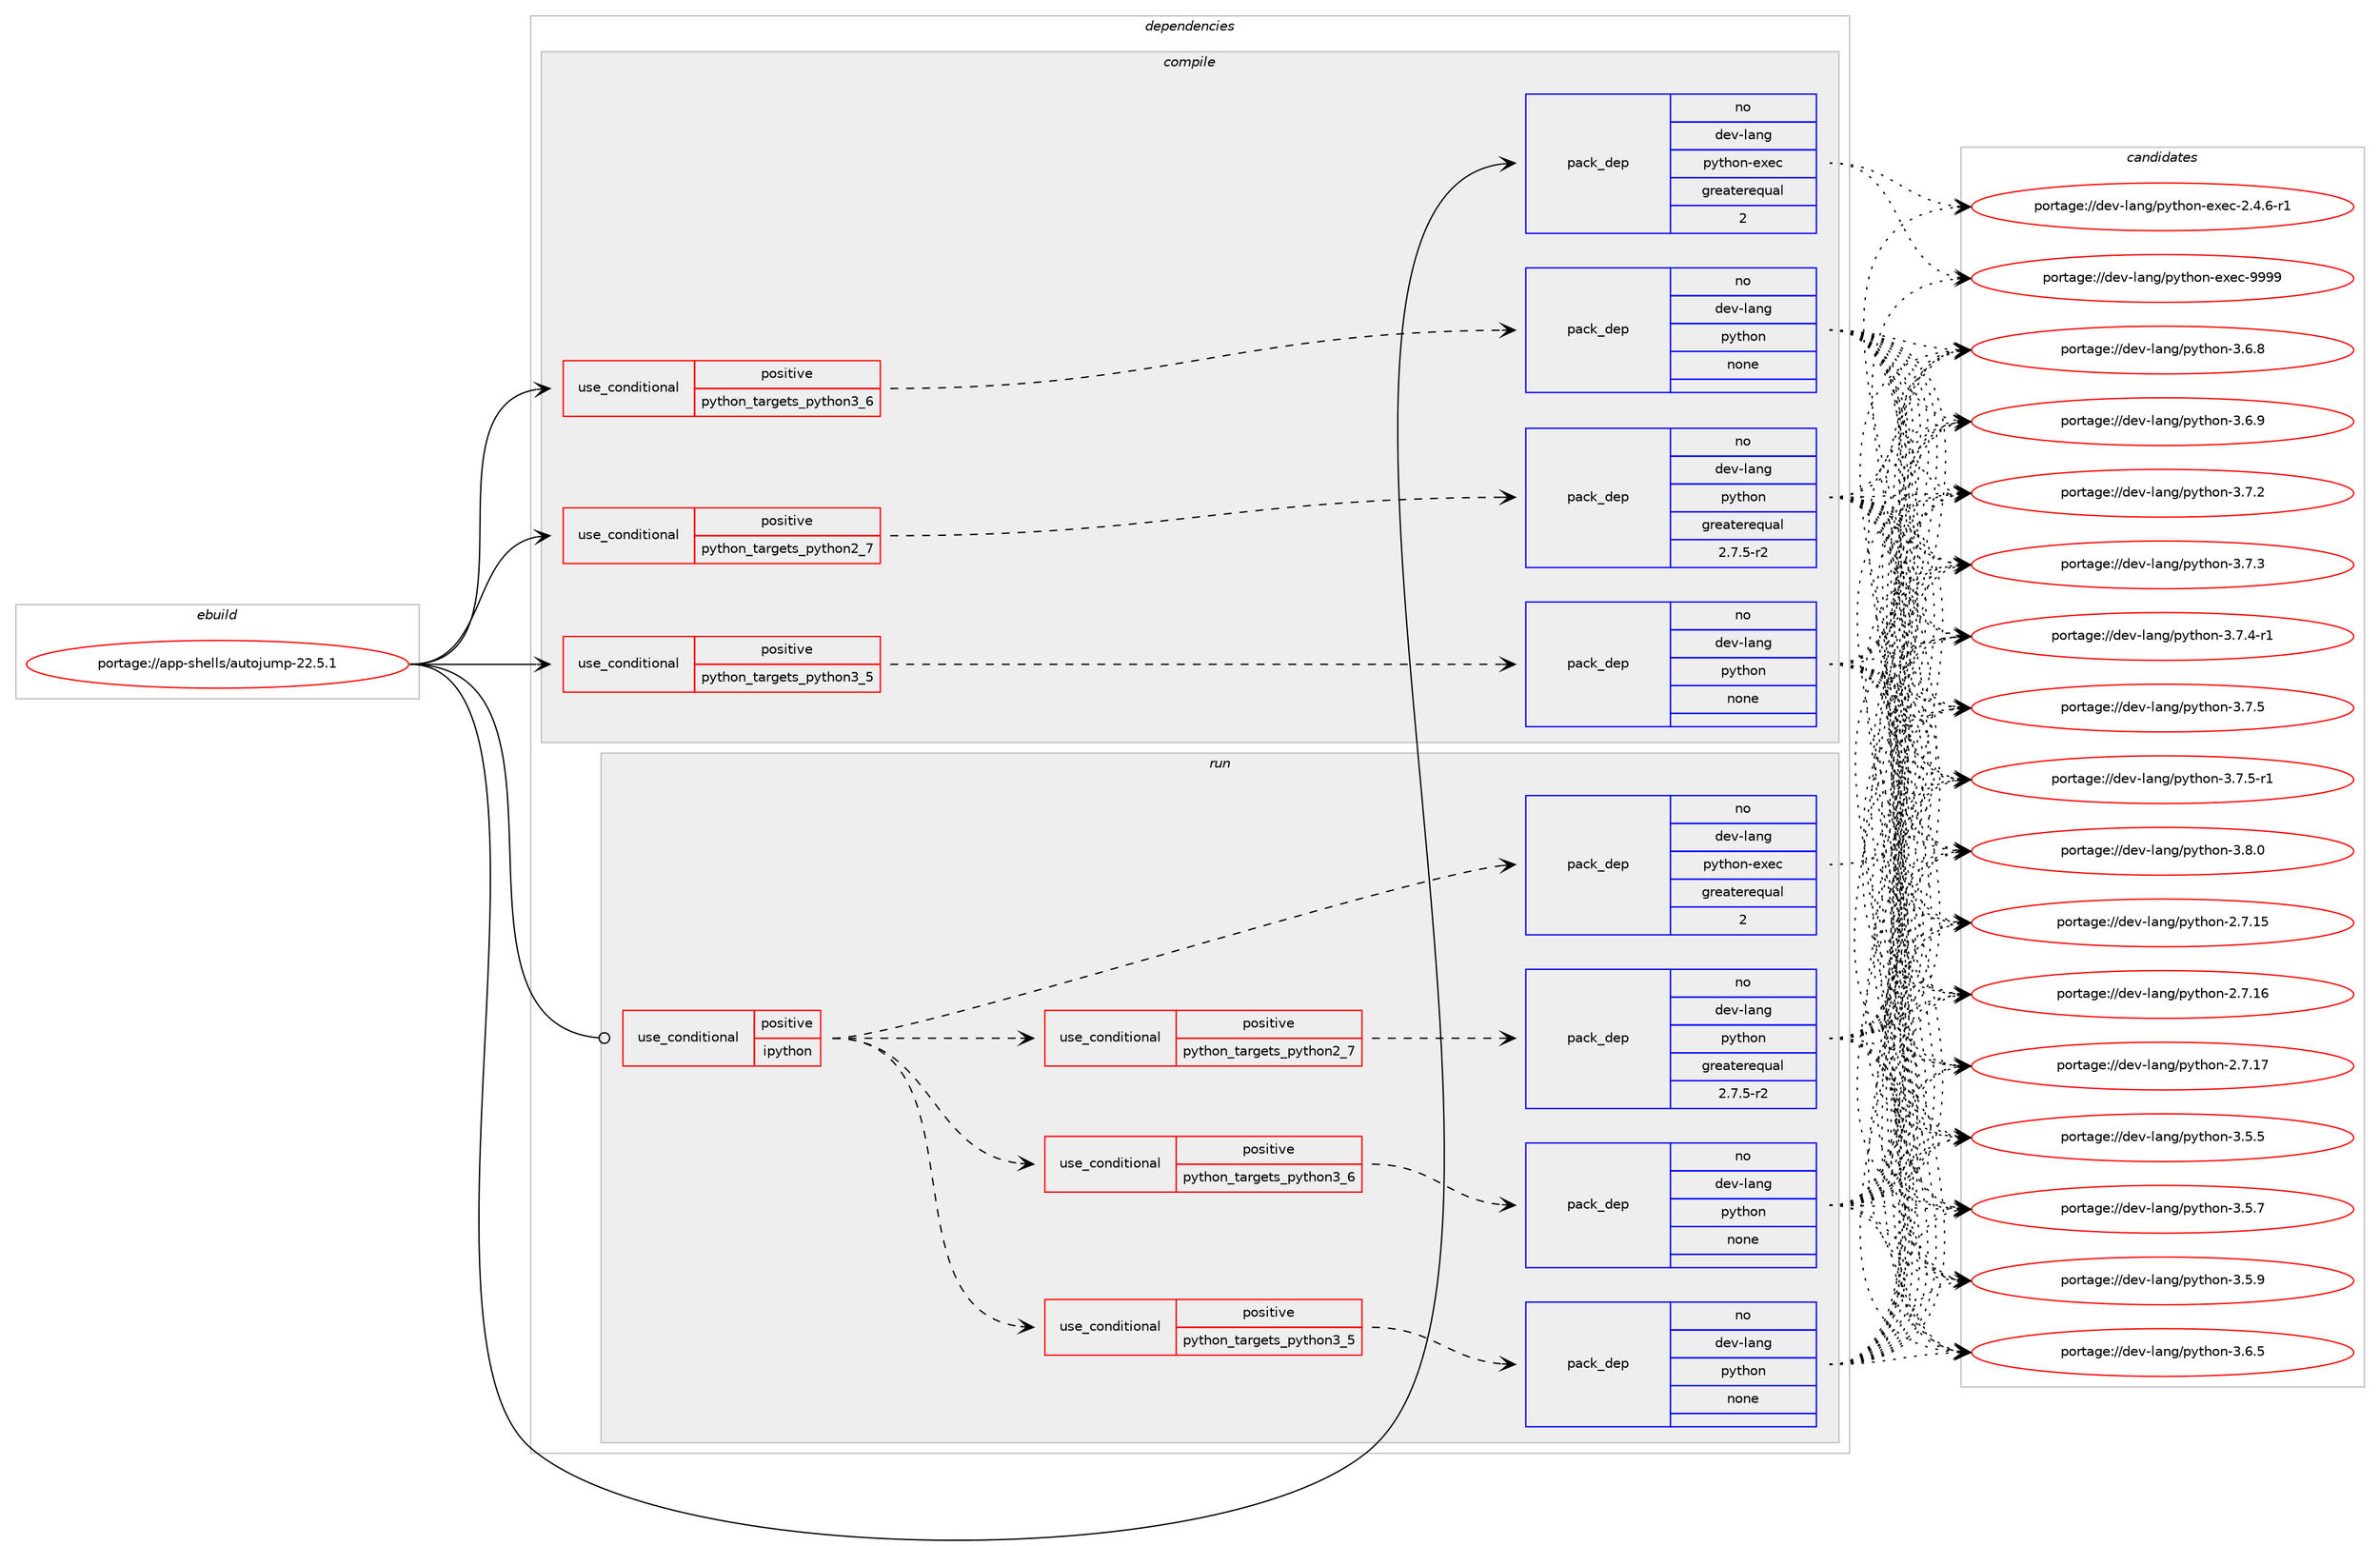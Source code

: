 digraph prolog {

# *************
# Graph options
# *************

newrank=true;
concentrate=true;
compound=true;
graph [rankdir=LR,fontname=Helvetica,fontsize=10,ranksep=1.5];#, ranksep=2.5, nodesep=0.2];
edge  [arrowhead=vee];
node  [fontname=Helvetica,fontsize=10];

# **********
# The ebuild
# **********

subgraph cluster_leftcol {
color=gray;
rank=same;
label=<<i>ebuild</i>>;
id [label="portage://app-shells/autojump-22.5.1", color=red, width=4, href="../app-shells/autojump-22.5.1.svg"];
}

# ****************
# The dependencies
# ****************

subgraph cluster_midcol {
color=gray;
label=<<i>dependencies</i>>;
subgraph cluster_compile {
fillcolor="#eeeeee";
style=filled;
label=<<i>compile</i>>;
subgraph cond10477 {
dependency42433 [label=<<TABLE BORDER="0" CELLBORDER="1" CELLSPACING="0" CELLPADDING="4"><TR><TD ROWSPAN="3" CELLPADDING="10">use_conditional</TD></TR><TR><TD>positive</TD></TR><TR><TD>python_targets_python2_7</TD></TR></TABLE>>, shape=none, color=red];
subgraph pack31250 {
dependency42434 [label=<<TABLE BORDER="0" CELLBORDER="1" CELLSPACING="0" CELLPADDING="4" WIDTH="220"><TR><TD ROWSPAN="6" CELLPADDING="30">pack_dep</TD></TR><TR><TD WIDTH="110">no</TD></TR><TR><TD>dev-lang</TD></TR><TR><TD>python</TD></TR><TR><TD>greaterequal</TD></TR><TR><TD>2.7.5-r2</TD></TR></TABLE>>, shape=none, color=blue];
}
dependency42433:e -> dependency42434:w [weight=20,style="dashed",arrowhead="vee"];
}
id:e -> dependency42433:w [weight=20,style="solid",arrowhead="vee"];
subgraph cond10478 {
dependency42435 [label=<<TABLE BORDER="0" CELLBORDER="1" CELLSPACING="0" CELLPADDING="4"><TR><TD ROWSPAN="3" CELLPADDING="10">use_conditional</TD></TR><TR><TD>positive</TD></TR><TR><TD>python_targets_python3_5</TD></TR></TABLE>>, shape=none, color=red];
subgraph pack31251 {
dependency42436 [label=<<TABLE BORDER="0" CELLBORDER="1" CELLSPACING="0" CELLPADDING="4" WIDTH="220"><TR><TD ROWSPAN="6" CELLPADDING="30">pack_dep</TD></TR><TR><TD WIDTH="110">no</TD></TR><TR><TD>dev-lang</TD></TR><TR><TD>python</TD></TR><TR><TD>none</TD></TR><TR><TD></TD></TR></TABLE>>, shape=none, color=blue];
}
dependency42435:e -> dependency42436:w [weight=20,style="dashed",arrowhead="vee"];
}
id:e -> dependency42435:w [weight=20,style="solid",arrowhead="vee"];
subgraph cond10479 {
dependency42437 [label=<<TABLE BORDER="0" CELLBORDER="1" CELLSPACING="0" CELLPADDING="4"><TR><TD ROWSPAN="3" CELLPADDING="10">use_conditional</TD></TR><TR><TD>positive</TD></TR><TR><TD>python_targets_python3_6</TD></TR></TABLE>>, shape=none, color=red];
subgraph pack31252 {
dependency42438 [label=<<TABLE BORDER="0" CELLBORDER="1" CELLSPACING="0" CELLPADDING="4" WIDTH="220"><TR><TD ROWSPAN="6" CELLPADDING="30">pack_dep</TD></TR><TR><TD WIDTH="110">no</TD></TR><TR><TD>dev-lang</TD></TR><TR><TD>python</TD></TR><TR><TD>none</TD></TR><TR><TD></TD></TR></TABLE>>, shape=none, color=blue];
}
dependency42437:e -> dependency42438:w [weight=20,style="dashed",arrowhead="vee"];
}
id:e -> dependency42437:w [weight=20,style="solid",arrowhead="vee"];
subgraph pack31253 {
dependency42439 [label=<<TABLE BORDER="0" CELLBORDER="1" CELLSPACING="0" CELLPADDING="4" WIDTH="220"><TR><TD ROWSPAN="6" CELLPADDING="30">pack_dep</TD></TR><TR><TD WIDTH="110">no</TD></TR><TR><TD>dev-lang</TD></TR><TR><TD>python-exec</TD></TR><TR><TD>greaterequal</TD></TR><TR><TD>2</TD></TR></TABLE>>, shape=none, color=blue];
}
id:e -> dependency42439:w [weight=20,style="solid",arrowhead="vee"];
}
subgraph cluster_compileandrun {
fillcolor="#eeeeee";
style=filled;
label=<<i>compile and run</i>>;
}
subgraph cluster_run {
fillcolor="#eeeeee";
style=filled;
label=<<i>run</i>>;
subgraph cond10480 {
dependency42440 [label=<<TABLE BORDER="0" CELLBORDER="1" CELLSPACING="0" CELLPADDING="4"><TR><TD ROWSPAN="3" CELLPADDING="10">use_conditional</TD></TR><TR><TD>positive</TD></TR><TR><TD>ipython</TD></TR></TABLE>>, shape=none, color=red];
subgraph cond10481 {
dependency42441 [label=<<TABLE BORDER="0" CELLBORDER="1" CELLSPACING="0" CELLPADDING="4"><TR><TD ROWSPAN="3" CELLPADDING="10">use_conditional</TD></TR><TR><TD>positive</TD></TR><TR><TD>python_targets_python2_7</TD></TR></TABLE>>, shape=none, color=red];
subgraph pack31254 {
dependency42442 [label=<<TABLE BORDER="0" CELLBORDER="1" CELLSPACING="0" CELLPADDING="4" WIDTH="220"><TR><TD ROWSPAN="6" CELLPADDING="30">pack_dep</TD></TR><TR><TD WIDTH="110">no</TD></TR><TR><TD>dev-lang</TD></TR><TR><TD>python</TD></TR><TR><TD>greaterequal</TD></TR><TR><TD>2.7.5-r2</TD></TR></TABLE>>, shape=none, color=blue];
}
dependency42441:e -> dependency42442:w [weight=20,style="dashed",arrowhead="vee"];
}
dependency42440:e -> dependency42441:w [weight=20,style="dashed",arrowhead="vee"];
subgraph cond10482 {
dependency42443 [label=<<TABLE BORDER="0" CELLBORDER="1" CELLSPACING="0" CELLPADDING="4"><TR><TD ROWSPAN="3" CELLPADDING="10">use_conditional</TD></TR><TR><TD>positive</TD></TR><TR><TD>python_targets_python3_5</TD></TR></TABLE>>, shape=none, color=red];
subgraph pack31255 {
dependency42444 [label=<<TABLE BORDER="0" CELLBORDER="1" CELLSPACING="0" CELLPADDING="4" WIDTH="220"><TR><TD ROWSPAN="6" CELLPADDING="30">pack_dep</TD></TR><TR><TD WIDTH="110">no</TD></TR><TR><TD>dev-lang</TD></TR><TR><TD>python</TD></TR><TR><TD>none</TD></TR><TR><TD></TD></TR></TABLE>>, shape=none, color=blue];
}
dependency42443:e -> dependency42444:w [weight=20,style="dashed",arrowhead="vee"];
}
dependency42440:e -> dependency42443:w [weight=20,style="dashed",arrowhead="vee"];
subgraph cond10483 {
dependency42445 [label=<<TABLE BORDER="0" CELLBORDER="1" CELLSPACING="0" CELLPADDING="4"><TR><TD ROWSPAN="3" CELLPADDING="10">use_conditional</TD></TR><TR><TD>positive</TD></TR><TR><TD>python_targets_python3_6</TD></TR></TABLE>>, shape=none, color=red];
subgraph pack31256 {
dependency42446 [label=<<TABLE BORDER="0" CELLBORDER="1" CELLSPACING="0" CELLPADDING="4" WIDTH="220"><TR><TD ROWSPAN="6" CELLPADDING="30">pack_dep</TD></TR><TR><TD WIDTH="110">no</TD></TR><TR><TD>dev-lang</TD></TR><TR><TD>python</TD></TR><TR><TD>none</TD></TR><TR><TD></TD></TR></TABLE>>, shape=none, color=blue];
}
dependency42445:e -> dependency42446:w [weight=20,style="dashed",arrowhead="vee"];
}
dependency42440:e -> dependency42445:w [weight=20,style="dashed",arrowhead="vee"];
subgraph pack31257 {
dependency42447 [label=<<TABLE BORDER="0" CELLBORDER="1" CELLSPACING="0" CELLPADDING="4" WIDTH="220"><TR><TD ROWSPAN="6" CELLPADDING="30">pack_dep</TD></TR><TR><TD WIDTH="110">no</TD></TR><TR><TD>dev-lang</TD></TR><TR><TD>python-exec</TD></TR><TR><TD>greaterequal</TD></TR><TR><TD>2</TD></TR></TABLE>>, shape=none, color=blue];
}
dependency42440:e -> dependency42447:w [weight=20,style="dashed",arrowhead="vee"];
}
id:e -> dependency42440:w [weight=20,style="solid",arrowhead="odot"];
}
}

# **************
# The candidates
# **************

subgraph cluster_choices {
rank=same;
color=gray;
label=<<i>candidates</i>>;

subgraph choice31250 {
color=black;
nodesep=1;
choiceportage10010111845108971101034711212111610411111045504655464953 [label="portage://dev-lang/python-2.7.15", color=red, width=4,href="../dev-lang/python-2.7.15.svg"];
choiceportage10010111845108971101034711212111610411111045504655464954 [label="portage://dev-lang/python-2.7.16", color=red, width=4,href="../dev-lang/python-2.7.16.svg"];
choiceportage10010111845108971101034711212111610411111045504655464955 [label="portage://dev-lang/python-2.7.17", color=red, width=4,href="../dev-lang/python-2.7.17.svg"];
choiceportage100101118451089711010347112121116104111110455146534653 [label="portage://dev-lang/python-3.5.5", color=red, width=4,href="../dev-lang/python-3.5.5.svg"];
choiceportage100101118451089711010347112121116104111110455146534655 [label="portage://dev-lang/python-3.5.7", color=red, width=4,href="../dev-lang/python-3.5.7.svg"];
choiceportage100101118451089711010347112121116104111110455146534657 [label="portage://dev-lang/python-3.5.9", color=red, width=4,href="../dev-lang/python-3.5.9.svg"];
choiceportage100101118451089711010347112121116104111110455146544653 [label="portage://dev-lang/python-3.6.5", color=red, width=4,href="../dev-lang/python-3.6.5.svg"];
choiceportage100101118451089711010347112121116104111110455146544656 [label="portage://dev-lang/python-3.6.8", color=red, width=4,href="../dev-lang/python-3.6.8.svg"];
choiceportage100101118451089711010347112121116104111110455146544657 [label="portage://dev-lang/python-3.6.9", color=red, width=4,href="../dev-lang/python-3.6.9.svg"];
choiceportage100101118451089711010347112121116104111110455146554650 [label="portage://dev-lang/python-3.7.2", color=red, width=4,href="../dev-lang/python-3.7.2.svg"];
choiceportage100101118451089711010347112121116104111110455146554651 [label="portage://dev-lang/python-3.7.3", color=red, width=4,href="../dev-lang/python-3.7.3.svg"];
choiceportage1001011184510897110103471121211161041111104551465546524511449 [label="portage://dev-lang/python-3.7.4-r1", color=red, width=4,href="../dev-lang/python-3.7.4-r1.svg"];
choiceportage100101118451089711010347112121116104111110455146554653 [label="portage://dev-lang/python-3.7.5", color=red, width=4,href="../dev-lang/python-3.7.5.svg"];
choiceportage1001011184510897110103471121211161041111104551465546534511449 [label="portage://dev-lang/python-3.7.5-r1", color=red, width=4,href="../dev-lang/python-3.7.5-r1.svg"];
choiceportage100101118451089711010347112121116104111110455146564648 [label="portage://dev-lang/python-3.8.0", color=red, width=4,href="../dev-lang/python-3.8.0.svg"];
dependency42434:e -> choiceportage10010111845108971101034711212111610411111045504655464953:w [style=dotted,weight="100"];
dependency42434:e -> choiceportage10010111845108971101034711212111610411111045504655464954:w [style=dotted,weight="100"];
dependency42434:e -> choiceportage10010111845108971101034711212111610411111045504655464955:w [style=dotted,weight="100"];
dependency42434:e -> choiceportage100101118451089711010347112121116104111110455146534653:w [style=dotted,weight="100"];
dependency42434:e -> choiceportage100101118451089711010347112121116104111110455146534655:w [style=dotted,weight="100"];
dependency42434:e -> choiceportage100101118451089711010347112121116104111110455146534657:w [style=dotted,weight="100"];
dependency42434:e -> choiceportage100101118451089711010347112121116104111110455146544653:w [style=dotted,weight="100"];
dependency42434:e -> choiceportage100101118451089711010347112121116104111110455146544656:w [style=dotted,weight="100"];
dependency42434:e -> choiceportage100101118451089711010347112121116104111110455146544657:w [style=dotted,weight="100"];
dependency42434:e -> choiceportage100101118451089711010347112121116104111110455146554650:w [style=dotted,weight="100"];
dependency42434:e -> choiceportage100101118451089711010347112121116104111110455146554651:w [style=dotted,weight="100"];
dependency42434:e -> choiceportage1001011184510897110103471121211161041111104551465546524511449:w [style=dotted,weight="100"];
dependency42434:e -> choiceportage100101118451089711010347112121116104111110455146554653:w [style=dotted,weight="100"];
dependency42434:e -> choiceportage1001011184510897110103471121211161041111104551465546534511449:w [style=dotted,weight="100"];
dependency42434:e -> choiceportage100101118451089711010347112121116104111110455146564648:w [style=dotted,weight="100"];
}
subgraph choice31251 {
color=black;
nodesep=1;
choiceportage10010111845108971101034711212111610411111045504655464953 [label="portage://dev-lang/python-2.7.15", color=red, width=4,href="../dev-lang/python-2.7.15.svg"];
choiceportage10010111845108971101034711212111610411111045504655464954 [label="portage://dev-lang/python-2.7.16", color=red, width=4,href="../dev-lang/python-2.7.16.svg"];
choiceportage10010111845108971101034711212111610411111045504655464955 [label="portage://dev-lang/python-2.7.17", color=red, width=4,href="../dev-lang/python-2.7.17.svg"];
choiceportage100101118451089711010347112121116104111110455146534653 [label="portage://dev-lang/python-3.5.5", color=red, width=4,href="../dev-lang/python-3.5.5.svg"];
choiceportage100101118451089711010347112121116104111110455146534655 [label="portage://dev-lang/python-3.5.7", color=red, width=4,href="../dev-lang/python-3.5.7.svg"];
choiceportage100101118451089711010347112121116104111110455146534657 [label="portage://dev-lang/python-3.5.9", color=red, width=4,href="../dev-lang/python-3.5.9.svg"];
choiceportage100101118451089711010347112121116104111110455146544653 [label="portage://dev-lang/python-3.6.5", color=red, width=4,href="../dev-lang/python-3.6.5.svg"];
choiceportage100101118451089711010347112121116104111110455146544656 [label="portage://dev-lang/python-3.6.8", color=red, width=4,href="../dev-lang/python-3.6.8.svg"];
choiceportage100101118451089711010347112121116104111110455146544657 [label="portage://dev-lang/python-3.6.9", color=red, width=4,href="../dev-lang/python-3.6.9.svg"];
choiceportage100101118451089711010347112121116104111110455146554650 [label="portage://dev-lang/python-3.7.2", color=red, width=4,href="../dev-lang/python-3.7.2.svg"];
choiceportage100101118451089711010347112121116104111110455146554651 [label="portage://dev-lang/python-3.7.3", color=red, width=4,href="../dev-lang/python-3.7.3.svg"];
choiceportage1001011184510897110103471121211161041111104551465546524511449 [label="portage://dev-lang/python-3.7.4-r1", color=red, width=4,href="../dev-lang/python-3.7.4-r1.svg"];
choiceportage100101118451089711010347112121116104111110455146554653 [label="portage://dev-lang/python-3.7.5", color=red, width=4,href="../dev-lang/python-3.7.5.svg"];
choiceportage1001011184510897110103471121211161041111104551465546534511449 [label="portage://dev-lang/python-3.7.5-r1", color=red, width=4,href="../dev-lang/python-3.7.5-r1.svg"];
choiceportage100101118451089711010347112121116104111110455146564648 [label="portage://dev-lang/python-3.8.0", color=red, width=4,href="../dev-lang/python-3.8.0.svg"];
dependency42436:e -> choiceportage10010111845108971101034711212111610411111045504655464953:w [style=dotted,weight="100"];
dependency42436:e -> choiceportage10010111845108971101034711212111610411111045504655464954:w [style=dotted,weight="100"];
dependency42436:e -> choiceportage10010111845108971101034711212111610411111045504655464955:w [style=dotted,weight="100"];
dependency42436:e -> choiceportage100101118451089711010347112121116104111110455146534653:w [style=dotted,weight="100"];
dependency42436:e -> choiceportage100101118451089711010347112121116104111110455146534655:w [style=dotted,weight="100"];
dependency42436:e -> choiceportage100101118451089711010347112121116104111110455146534657:w [style=dotted,weight="100"];
dependency42436:e -> choiceportage100101118451089711010347112121116104111110455146544653:w [style=dotted,weight="100"];
dependency42436:e -> choiceportage100101118451089711010347112121116104111110455146544656:w [style=dotted,weight="100"];
dependency42436:e -> choiceportage100101118451089711010347112121116104111110455146544657:w [style=dotted,weight="100"];
dependency42436:e -> choiceportage100101118451089711010347112121116104111110455146554650:w [style=dotted,weight="100"];
dependency42436:e -> choiceportage100101118451089711010347112121116104111110455146554651:w [style=dotted,weight="100"];
dependency42436:e -> choiceportage1001011184510897110103471121211161041111104551465546524511449:w [style=dotted,weight="100"];
dependency42436:e -> choiceportage100101118451089711010347112121116104111110455146554653:w [style=dotted,weight="100"];
dependency42436:e -> choiceportage1001011184510897110103471121211161041111104551465546534511449:w [style=dotted,weight="100"];
dependency42436:e -> choiceportage100101118451089711010347112121116104111110455146564648:w [style=dotted,weight="100"];
}
subgraph choice31252 {
color=black;
nodesep=1;
choiceportage10010111845108971101034711212111610411111045504655464953 [label="portage://dev-lang/python-2.7.15", color=red, width=4,href="../dev-lang/python-2.7.15.svg"];
choiceportage10010111845108971101034711212111610411111045504655464954 [label="portage://dev-lang/python-2.7.16", color=red, width=4,href="../dev-lang/python-2.7.16.svg"];
choiceportage10010111845108971101034711212111610411111045504655464955 [label="portage://dev-lang/python-2.7.17", color=red, width=4,href="../dev-lang/python-2.7.17.svg"];
choiceportage100101118451089711010347112121116104111110455146534653 [label="portage://dev-lang/python-3.5.5", color=red, width=4,href="../dev-lang/python-3.5.5.svg"];
choiceportage100101118451089711010347112121116104111110455146534655 [label="portage://dev-lang/python-3.5.7", color=red, width=4,href="../dev-lang/python-3.5.7.svg"];
choiceportage100101118451089711010347112121116104111110455146534657 [label="portage://dev-lang/python-3.5.9", color=red, width=4,href="../dev-lang/python-3.5.9.svg"];
choiceportage100101118451089711010347112121116104111110455146544653 [label="portage://dev-lang/python-3.6.5", color=red, width=4,href="../dev-lang/python-3.6.5.svg"];
choiceportage100101118451089711010347112121116104111110455146544656 [label="portage://dev-lang/python-3.6.8", color=red, width=4,href="../dev-lang/python-3.6.8.svg"];
choiceportage100101118451089711010347112121116104111110455146544657 [label="portage://dev-lang/python-3.6.9", color=red, width=4,href="../dev-lang/python-3.6.9.svg"];
choiceportage100101118451089711010347112121116104111110455146554650 [label="portage://dev-lang/python-3.7.2", color=red, width=4,href="../dev-lang/python-3.7.2.svg"];
choiceportage100101118451089711010347112121116104111110455146554651 [label="portage://dev-lang/python-3.7.3", color=red, width=4,href="../dev-lang/python-3.7.3.svg"];
choiceportage1001011184510897110103471121211161041111104551465546524511449 [label="portage://dev-lang/python-3.7.4-r1", color=red, width=4,href="../dev-lang/python-3.7.4-r1.svg"];
choiceportage100101118451089711010347112121116104111110455146554653 [label="portage://dev-lang/python-3.7.5", color=red, width=4,href="../dev-lang/python-3.7.5.svg"];
choiceportage1001011184510897110103471121211161041111104551465546534511449 [label="portage://dev-lang/python-3.7.5-r1", color=red, width=4,href="../dev-lang/python-3.7.5-r1.svg"];
choiceportage100101118451089711010347112121116104111110455146564648 [label="portage://dev-lang/python-3.8.0", color=red, width=4,href="../dev-lang/python-3.8.0.svg"];
dependency42438:e -> choiceportage10010111845108971101034711212111610411111045504655464953:w [style=dotted,weight="100"];
dependency42438:e -> choiceportage10010111845108971101034711212111610411111045504655464954:w [style=dotted,weight="100"];
dependency42438:e -> choiceportage10010111845108971101034711212111610411111045504655464955:w [style=dotted,weight="100"];
dependency42438:e -> choiceportage100101118451089711010347112121116104111110455146534653:w [style=dotted,weight="100"];
dependency42438:e -> choiceportage100101118451089711010347112121116104111110455146534655:w [style=dotted,weight="100"];
dependency42438:e -> choiceportage100101118451089711010347112121116104111110455146534657:w [style=dotted,weight="100"];
dependency42438:e -> choiceportage100101118451089711010347112121116104111110455146544653:w [style=dotted,weight="100"];
dependency42438:e -> choiceportage100101118451089711010347112121116104111110455146544656:w [style=dotted,weight="100"];
dependency42438:e -> choiceportage100101118451089711010347112121116104111110455146544657:w [style=dotted,weight="100"];
dependency42438:e -> choiceportage100101118451089711010347112121116104111110455146554650:w [style=dotted,weight="100"];
dependency42438:e -> choiceportage100101118451089711010347112121116104111110455146554651:w [style=dotted,weight="100"];
dependency42438:e -> choiceportage1001011184510897110103471121211161041111104551465546524511449:w [style=dotted,weight="100"];
dependency42438:e -> choiceportage100101118451089711010347112121116104111110455146554653:w [style=dotted,weight="100"];
dependency42438:e -> choiceportage1001011184510897110103471121211161041111104551465546534511449:w [style=dotted,weight="100"];
dependency42438:e -> choiceportage100101118451089711010347112121116104111110455146564648:w [style=dotted,weight="100"];
}
subgraph choice31253 {
color=black;
nodesep=1;
choiceportage10010111845108971101034711212111610411111045101120101994550465246544511449 [label="portage://dev-lang/python-exec-2.4.6-r1", color=red, width=4,href="../dev-lang/python-exec-2.4.6-r1.svg"];
choiceportage10010111845108971101034711212111610411111045101120101994557575757 [label="portage://dev-lang/python-exec-9999", color=red, width=4,href="../dev-lang/python-exec-9999.svg"];
dependency42439:e -> choiceportage10010111845108971101034711212111610411111045101120101994550465246544511449:w [style=dotted,weight="100"];
dependency42439:e -> choiceportage10010111845108971101034711212111610411111045101120101994557575757:w [style=dotted,weight="100"];
}
subgraph choice31254 {
color=black;
nodesep=1;
choiceportage10010111845108971101034711212111610411111045504655464953 [label="portage://dev-lang/python-2.7.15", color=red, width=4,href="../dev-lang/python-2.7.15.svg"];
choiceportage10010111845108971101034711212111610411111045504655464954 [label="portage://dev-lang/python-2.7.16", color=red, width=4,href="../dev-lang/python-2.7.16.svg"];
choiceportage10010111845108971101034711212111610411111045504655464955 [label="portage://dev-lang/python-2.7.17", color=red, width=4,href="../dev-lang/python-2.7.17.svg"];
choiceportage100101118451089711010347112121116104111110455146534653 [label="portage://dev-lang/python-3.5.5", color=red, width=4,href="../dev-lang/python-3.5.5.svg"];
choiceportage100101118451089711010347112121116104111110455146534655 [label="portage://dev-lang/python-3.5.7", color=red, width=4,href="../dev-lang/python-3.5.7.svg"];
choiceportage100101118451089711010347112121116104111110455146534657 [label="portage://dev-lang/python-3.5.9", color=red, width=4,href="../dev-lang/python-3.5.9.svg"];
choiceportage100101118451089711010347112121116104111110455146544653 [label="portage://dev-lang/python-3.6.5", color=red, width=4,href="../dev-lang/python-3.6.5.svg"];
choiceportage100101118451089711010347112121116104111110455146544656 [label="portage://dev-lang/python-3.6.8", color=red, width=4,href="../dev-lang/python-3.6.8.svg"];
choiceportage100101118451089711010347112121116104111110455146544657 [label="portage://dev-lang/python-3.6.9", color=red, width=4,href="../dev-lang/python-3.6.9.svg"];
choiceportage100101118451089711010347112121116104111110455146554650 [label="portage://dev-lang/python-3.7.2", color=red, width=4,href="../dev-lang/python-3.7.2.svg"];
choiceportage100101118451089711010347112121116104111110455146554651 [label="portage://dev-lang/python-3.7.3", color=red, width=4,href="../dev-lang/python-3.7.3.svg"];
choiceportage1001011184510897110103471121211161041111104551465546524511449 [label="portage://dev-lang/python-3.7.4-r1", color=red, width=4,href="../dev-lang/python-3.7.4-r1.svg"];
choiceportage100101118451089711010347112121116104111110455146554653 [label="portage://dev-lang/python-3.7.5", color=red, width=4,href="../dev-lang/python-3.7.5.svg"];
choiceportage1001011184510897110103471121211161041111104551465546534511449 [label="portage://dev-lang/python-3.7.5-r1", color=red, width=4,href="../dev-lang/python-3.7.5-r1.svg"];
choiceportage100101118451089711010347112121116104111110455146564648 [label="portage://dev-lang/python-3.8.0", color=red, width=4,href="../dev-lang/python-3.8.0.svg"];
dependency42442:e -> choiceportage10010111845108971101034711212111610411111045504655464953:w [style=dotted,weight="100"];
dependency42442:e -> choiceportage10010111845108971101034711212111610411111045504655464954:w [style=dotted,weight="100"];
dependency42442:e -> choiceportage10010111845108971101034711212111610411111045504655464955:w [style=dotted,weight="100"];
dependency42442:e -> choiceportage100101118451089711010347112121116104111110455146534653:w [style=dotted,weight="100"];
dependency42442:e -> choiceportage100101118451089711010347112121116104111110455146534655:w [style=dotted,weight="100"];
dependency42442:e -> choiceportage100101118451089711010347112121116104111110455146534657:w [style=dotted,weight="100"];
dependency42442:e -> choiceportage100101118451089711010347112121116104111110455146544653:w [style=dotted,weight="100"];
dependency42442:e -> choiceportage100101118451089711010347112121116104111110455146544656:w [style=dotted,weight="100"];
dependency42442:e -> choiceportage100101118451089711010347112121116104111110455146544657:w [style=dotted,weight="100"];
dependency42442:e -> choiceportage100101118451089711010347112121116104111110455146554650:w [style=dotted,weight="100"];
dependency42442:e -> choiceportage100101118451089711010347112121116104111110455146554651:w [style=dotted,weight="100"];
dependency42442:e -> choiceportage1001011184510897110103471121211161041111104551465546524511449:w [style=dotted,weight="100"];
dependency42442:e -> choiceportage100101118451089711010347112121116104111110455146554653:w [style=dotted,weight="100"];
dependency42442:e -> choiceportage1001011184510897110103471121211161041111104551465546534511449:w [style=dotted,weight="100"];
dependency42442:e -> choiceportage100101118451089711010347112121116104111110455146564648:w [style=dotted,weight="100"];
}
subgraph choice31255 {
color=black;
nodesep=1;
choiceportage10010111845108971101034711212111610411111045504655464953 [label="portage://dev-lang/python-2.7.15", color=red, width=4,href="../dev-lang/python-2.7.15.svg"];
choiceportage10010111845108971101034711212111610411111045504655464954 [label="portage://dev-lang/python-2.7.16", color=red, width=4,href="../dev-lang/python-2.7.16.svg"];
choiceportage10010111845108971101034711212111610411111045504655464955 [label="portage://dev-lang/python-2.7.17", color=red, width=4,href="../dev-lang/python-2.7.17.svg"];
choiceportage100101118451089711010347112121116104111110455146534653 [label="portage://dev-lang/python-3.5.5", color=red, width=4,href="../dev-lang/python-3.5.5.svg"];
choiceportage100101118451089711010347112121116104111110455146534655 [label="portage://dev-lang/python-3.5.7", color=red, width=4,href="../dev-lang/python-3.5.7.svg"];
choiceportage100101118451089711010347112121116104111110455146534657 [label="portage://dev-lang/python-3.5.9", color=red, width=4,href="../dev-lang/python-3.5.9.svg"];
choiceportage100101118451089711010347112121116104111110455146544653 [label="portage://dev-lang/python-3.6.5", color=red, width=4,href="../dev-lang/python-3.6.5.svg"];
choiceportage100101118451089711010347112121116104111110455146544656 [label="portage://dev-lang/python-3.6.8", color=red, width=4,href="../dev-lang/python-3.6.8.svg"];
choiceportage100101118451089711010347112121116104111110455146544657 [label="portage://dev-lang/python-3.6.9", color=red, width=4,href="../dev-lang/python-3.6.9.svg"];
choiceportage100101118451089711010347112121116104111110455146554650 [label="portage://dev-lang/python-3.7.2", color=red, width=4,href="../dev-lang/python-3.7.2.svg"];
choiceportage100101118451089711010347112121116104111110455146554651 [label="portage://dev-lang/python-3.7.3", color=red, width=4,href="../dev-lang/python-3.7.3.svg"];
choiceportage1001011184510897110103471121211161041111104551465546524511449 [label="portage://dev-lang/python-3.7.4-r1", color=red, width=4,href="../dev-lang/python-3.7.4-r1.svg"];
choiceportage100101118451089711010347112121116104111110455146554653 [label="portage://dev-lang/python-3.7.5", color=red, width=4,href="../dev-lang/python-3.7.5.svg"];
choiceportage1001011184510897110103471121211161041111104551465546534511449 [label="portage://dev-lang/python-3.7.5-r1", color=red, width=4,href="../dev-lang/python-3.7.5-r1.svg"];
choiceportage100101118451089711010347112121116104111110455146564648 [label="portage://dev-lang/python-3.8.0", color=red, width=4,href="../dev-lang/python-3.8.0.svg"];
dependency42444:e -> choiceportage10010111845108971101034711212111610411111045504655464953:w [style=dotted,weight="100"];
dependency42444:e -> choiceportage10010111845108971101034711212111610411111045504655464954:w [style=dotted,weight="100"];
dependency42444:e -> choiceportage10010111845108971101034711212111610411111045504655464955:w [style=dotted,weight="100"];
dependency42444:e -> choiceportage100101118451089711010347112121116104111110455146534653:w [style=dotted,weight="100"];
dependency42444:e -> choiceportage100101118451089711010347112121116104111110455146534655:w [style=dotted,weight="100"];
dependency42444:e -> choiceportage100101118451089711010347112121116104111110455146534657:w [style=dotted,weight="100"];
dependency42444:e -> choiceportage100101118451089711010347112121116104111110455146544653:w [style=dotted,weight="100"];
dependency42444:e -> choiceportage100101118451089711010347112121116104111110455146544656:w [style=dotted,weight="100"];
dependency42444:e -> choiceportage100101118451089711010347112121116104111110455146544657:w [style=dotted,weight="100"];
dependency42444:e -> choiceportage100101118451089711010347112121116104111110455146554650:w [style=dotted,weight="100"];
dependency42444:e -> choiceportage100101118451089711010347112121116104111110455146554651:w [style=dotted,weight="100"];
dependency42444:e -> choiceportage1001011184510897110103471121211161041111104551465546524511449:w [style=dotted,weight="100"];
dependency42444:e -> choiceportage100101118451089711010347112121116104111110455146554653:w [style=dotted,weight="100"];
dependency42444:e -> choiceportage1001011184510897110103471121211161041111104551465546534511449:w [style=dotted,weight="100"];
dependency42444:e -> choiceportage100101118451089711010347112121116104111110455146564648:w [style=dotted,weight="100"];
}
subgraph choice31256 {
color=black;
nodesep=1;
choiceportage10010111845108971101034711212111610411111045504655464953 [label="portage://dev-lang/python-2.7.15", color=red, width=4,href="../dev-lang/python-2.7.15.svg"];
choiceportage10010111845108971101034711212111610411111045504655464954 [label="portage://dev-lang/python-2.7.16", color=red, width=4,href="../dev-lang/python-2.7.16.svg"];
choiceportage10010111845108971101034711212111610411111045504655464955 [label="portage://dev-lang/python-2.7.17", color=red, width=4,href="../dev-lang/python-2.7.17.svg"];
choiceportage100101118451089711010347112121116104111110455146534653 [label="portage://dev-lang/python-3.5.5", color=red, width=4,href="../dev-lang/python-3.5.5.svg"];
choiceportage100101118451089711010347112121116104111110455146534655 [label="portage://dev-lang/python-3.5.7", color=red, width=4,href="../dev-lang/python-3.5.7.svg"];
choiceportage100101118451089711010347112121116104111110455146534657 [label="portage://dev-lang/python-3.5.9", color=red, width=4,href="../dev-lang/python-3.5.9.svg"];
choiceportage100101118451089711010347112121116104111110455146544653 [label="portage://dev-lang/python-3.6.5", color=red, width=4,href="../dev-lang/python-3.6.5.svg"];
choiceportage100101118451089711010347112121116104111110455146544656 [label="portage://dev-lang/python-3.6.8", color=red, width=4,href="../dev-lang/python-3.6.8.svg"];
choiceportage100101118451089711010347112121116104111110455146544657 [label="portage://dev-lang/python-3.6.9", color=red, width=4,href="../dev-lang/python-3.6.9.svg"];
choiceportage100101118451089711010347112121116104111110455146554650 [label="portage://dev-lang/python-3.7.2", color=red, width=4,href="../dev-lang/python-3.7.2.svg"];
choiceportage100101118451089711010347112121116104111110455146554651 [label="portage://dev-lang/python-3.7.3", color=red, width=4,href="../dev-lang/python-3.7.3.svg"];
choiceportage1001011184510897110103471121211161041111104551465546524511449 [label="portage://dev-lang/python-3.7.4-r1", color=red, width=4,href="../dev-lang/python-3.7.4-r1.svg"];
choiceportage100101118451089711010347112121116104111110455146554653 [label="portage://dev-lang/python-3.7.5", color=red, width=4,href="../dev-lang/python-3.7.5.svg"];
choiceportage1001011184510897110103471121211161041111104551465546534511449 [label="portage://dev-lang/python-3.7.5-r1", color=red, width=4,href="../dev-lang/python-3.7.5-r1.svg"];
choiceportage100101118451089711010347112121116104111110455146564648 [label="portage://dev-lang/python-3.8.0", color=red, width=4,href="../dev-lang/python-3.8.0.svg"];
dependency42446:e -> choiceportage10010111845108971101034711212111610411111045504655464953:w [style=dotted,weight="100"];
dependency42446:e -> choiceportage10010111845108971101034711212111610411111045504655464954:w [style=dotted,weight="100"];
dependency42446:e -> choiceportage10010111845108971101034711212111610411111045504655464955:w [style=dotted,weight="100"];
dependency42446:e -> choiceportage100101118451089711010347112121116104111110455146534653:w [style=dotted,weight="100"];
dependency42446:e -> choiceportage100101118451089711010347112121116104111110455146534655:w [style=dotted,weight="100"];
dependency42446:e -> choiceportage100101118451089711010347112121116104111110455146534657:w [style=dotted,weight="100"];
dependency42446:e -> choiceportage100101118451089711010347112121116104111110455146544653:w [style=dotted,weight="100"];
dependency42446:e -> choiceportage100101118451089711010347112121116104111110455146544656:w [style=dotted,weight="100"];
dependency42446:e -> choiceportage100101118451089711010347112121116104111110455146544657:w [style=dotted,weight="100"];
dependency42446:e -> choiceportage100101118451089711010347112121116104111110455146554650:w [style=dotted,weight="100"];
dependency42446:e -> choiceportage100101118451089711010347112121116104111110455146554651:w [style=dotted,weight="100"];
dependency42446:e -> choiceportage1001011184510897110103471121211161041111104551465546524511449:w [style=dotted,weight="100"];
dependency42446:e -> choiceportage100101118451089711010347112121116104111110455146554653:w [style=dotted,weight="100"];
dependency42446:e -> choiceportage1001011184510897110103471121211161041111104551465546534511449:w [style=dotted,weight="100"];
dependency42446:e -> choiceportage100101118451089711010347112121116104111110455146564648:w [style=dotted,weight="100"];
}
subgraph choice31257 {
color=black;
nodesep=1;
choiceportage10010111845108971101034711212111610411111045101120101994550465246544511449 [label="portage://dev-lang/python-exec-2.4.6-r1", color=red, width=4,href="../dev-lang/python-exec-2.4.6-r1.svg"];
choiceportage10010111845108971101034711212111610411111045101120101994557575757 [label="portage://dev-lang/python-exec-9999", color=red, width=4,href="../dev-lang/python-exec-9999.svg"];
dependency42447:e -> choiceportage10010111845108971101034711212111610411111045101120101994550465246544511449:w [style=dotted,weight="100"];
dependency42447:e -> choiceportage10010111845108971101034711212111610411111045101120101994557575757:w [style=dotted,weight="100"];
}
}

}

